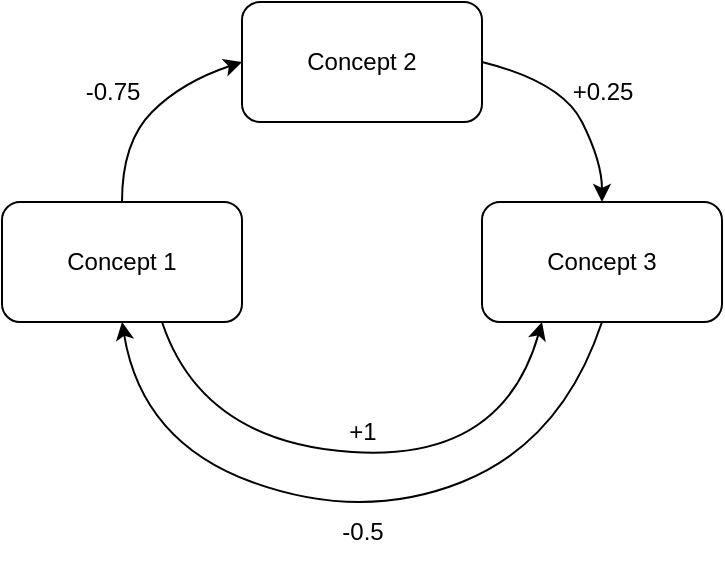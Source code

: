<mxfile version="20.6.2" type="device"><diagram id="IlR0szgtu5VDp0ji3y-x" name="Page-1"><mxGraphModel dx="782" dy="698" grid="1" gridSize="10" guides="1" tooltips="1" connect="1" arrows="1" fold="1" page="1" pageScale="1" pageWidth="827" pageHeight="1169" math="0" shadow="0"><root><mxCell id="0"/><mxCell id="1" parent="0"/><mxCell id="w3iB6gCil8YBGsRdc_UM-1" value="Concept 1" style="rounded=1;whiteSpace=wrap;html=1;" vertex="1" parent="1"><mxGeometry x="240" y="200" width="120" height="60" as="geometry"/></mxCell><mxCell id="w3iB6gCil8YBGsRdc_UM-2" value="Concept 2" style="rounded=1;whiteSpace=wrap;html=1;" vertex="1" parent="1"><mxGeometry x="360" y="100" width="120" height="60" as="geometry"/></mxCell><mxCell id="w3iB6gCil8YBGsRdc_UM-3" value="Concept 3" style="rounded=1;whiteSpace=wrap;html=1;" vertex="1" parent="1"><mxGeometry x="480" y="200" width="120" height="60" as="geometry"/></mxCell><mxCell id="w3iB6gCil8YBGsRdc_UM-7" value="" style="curved=1;endArrow=classic;html=1;rounded=0;exitX=0.5;exitY=0;exitDx=0;exitDy=0;" edge="1" parent="1" source="w3iB6gCil8YBGsRdc_UM-1"><mxGeometry width="50" height="50" relative="1" as="geometry"><mxPoint x="310" y="180" as="sourcePoint"/><mxPoint x="360" y="130" as="targetPoint"/><Array as="points"><mxPoint x="300" y="170"/><mxPoint x="330" y="140"/></Array></mxGeometry></mxCell><mxCell id="w3iB6gCil8YBGsRdc_UM-9" value="" style="curved=1;endArrow=classic;html=1;rounded=0;exitX=0.5;exitY=0;exitDx=0;exitDy=0;" edge="1" parent="1"><mxGeometry width="50" height="50" relative="1" as="geometry"><mxPoint x="480" y="130" as="sourcePoint"/><mxPoint x="540" y="200" as="targetPoint"/><Array as="points"><mxPoint x="520" y="140"/><mxPoint x="540" y="180"/></Array></mxGeometry></mxCell><mxCell id="w3iB6gCil8YBGsRdc_UM-10" value="" style="curved=1;endArrow=classic;html=1;rounded=0;exitX=0.5;exitY=1;exitDx=0;exitDy=0;entryX=0.5;entryY=1;entryDx=0;entryDy=0;" edge="1" parent="1" source="w3iB6gCil8YBGsRdc_UM-3" target="w3iB6gCil8YBGsRdc_UM-1"><mxGeometry width="50" height="50" relative="1" as="geometry"><mxPoint x="370" y="330" as="sourcePoint"/><mxPoint x="310" y="260" as="targetPoint"/><Array as="points"><mxPoint x="520" y="320"/><mxPoint x="420" y="360"/><mxPoint x="310" y="320"/></Array></mxGeometry></mxCell><mxCell id="w3iB6gCil8YBGsRdc_UM-11" value="" style="curved=1;endArrow=classic;html=1;rounded=0;exitX=0.5;exitY=1;exitDx=0;exitDy=0;entryX=0.25;entryY=1;entryDx=0;entryDy=0;" edge="1" parent="1" target="w3iB6gCil8YBGsRdc_UM-3"><mxGeometry width="50" height="50" relative="1" as="geometry"><mxPoint x="320" y="260" as="sourcePoint"/><mxPoint x="550" y="260" as="targetPoint"/><Array as="points"><mxPoint x="340" y="320"/><mxPoint x="490" y="330"/></Array></mxGeometry></mxCell><mxCell id="w3iB6gCil8YBGsRdc_UM-13" value="+1" style="text;html=1;resizable=0;autosize=1;align=center;verticalAlign=middle;points=[];fillColor=none;strokeColor=none;rounded=0;" vertex="1" parent="1"><mxGeometry x="400" y="300" width="40" height="30" as="geometry"/></mxCell><mxCell id="w3iB6gCil8YBGsRdc_UM-14" value="-0.5" style="text;html=1;resizable=0;autosize=1;align=center;verticalAlign=middle;points=[];fillColor=none;strokeColor=none;rounded=0;" vertex="1" parent="1"><mxGeometry x="400" y="350" width="40" height="30" as="geometry"/></mxCell><mxCell id="w3iB6gCil8YBGsRdc_UM-15" value="+0.25" style="text;html=1;resizable=0;autosize=1;align=center;verticalAlign=middle;points=[];fillColor=none;strokeColor=none;rounded=0;" vertex="1" parent="1"><mxGeometry x="515" y="130" width="50" height="30" as="geometry"/></mxCell><mxCell id="w3iB6gCil8YBGsRdc_UM-16" value="-0.75" style="text;html=1;resizable=0;autosize=1;align=center;verticalAlign=middle;points=[];fillColor=none;strokeColor=none;rounded=0;" vertex="1" parent="1"><mxGeometry x="270" y="130" width="50" height="30" as="geometry"/></mxCell></root></mxGraphModel></diagram></mxfile>